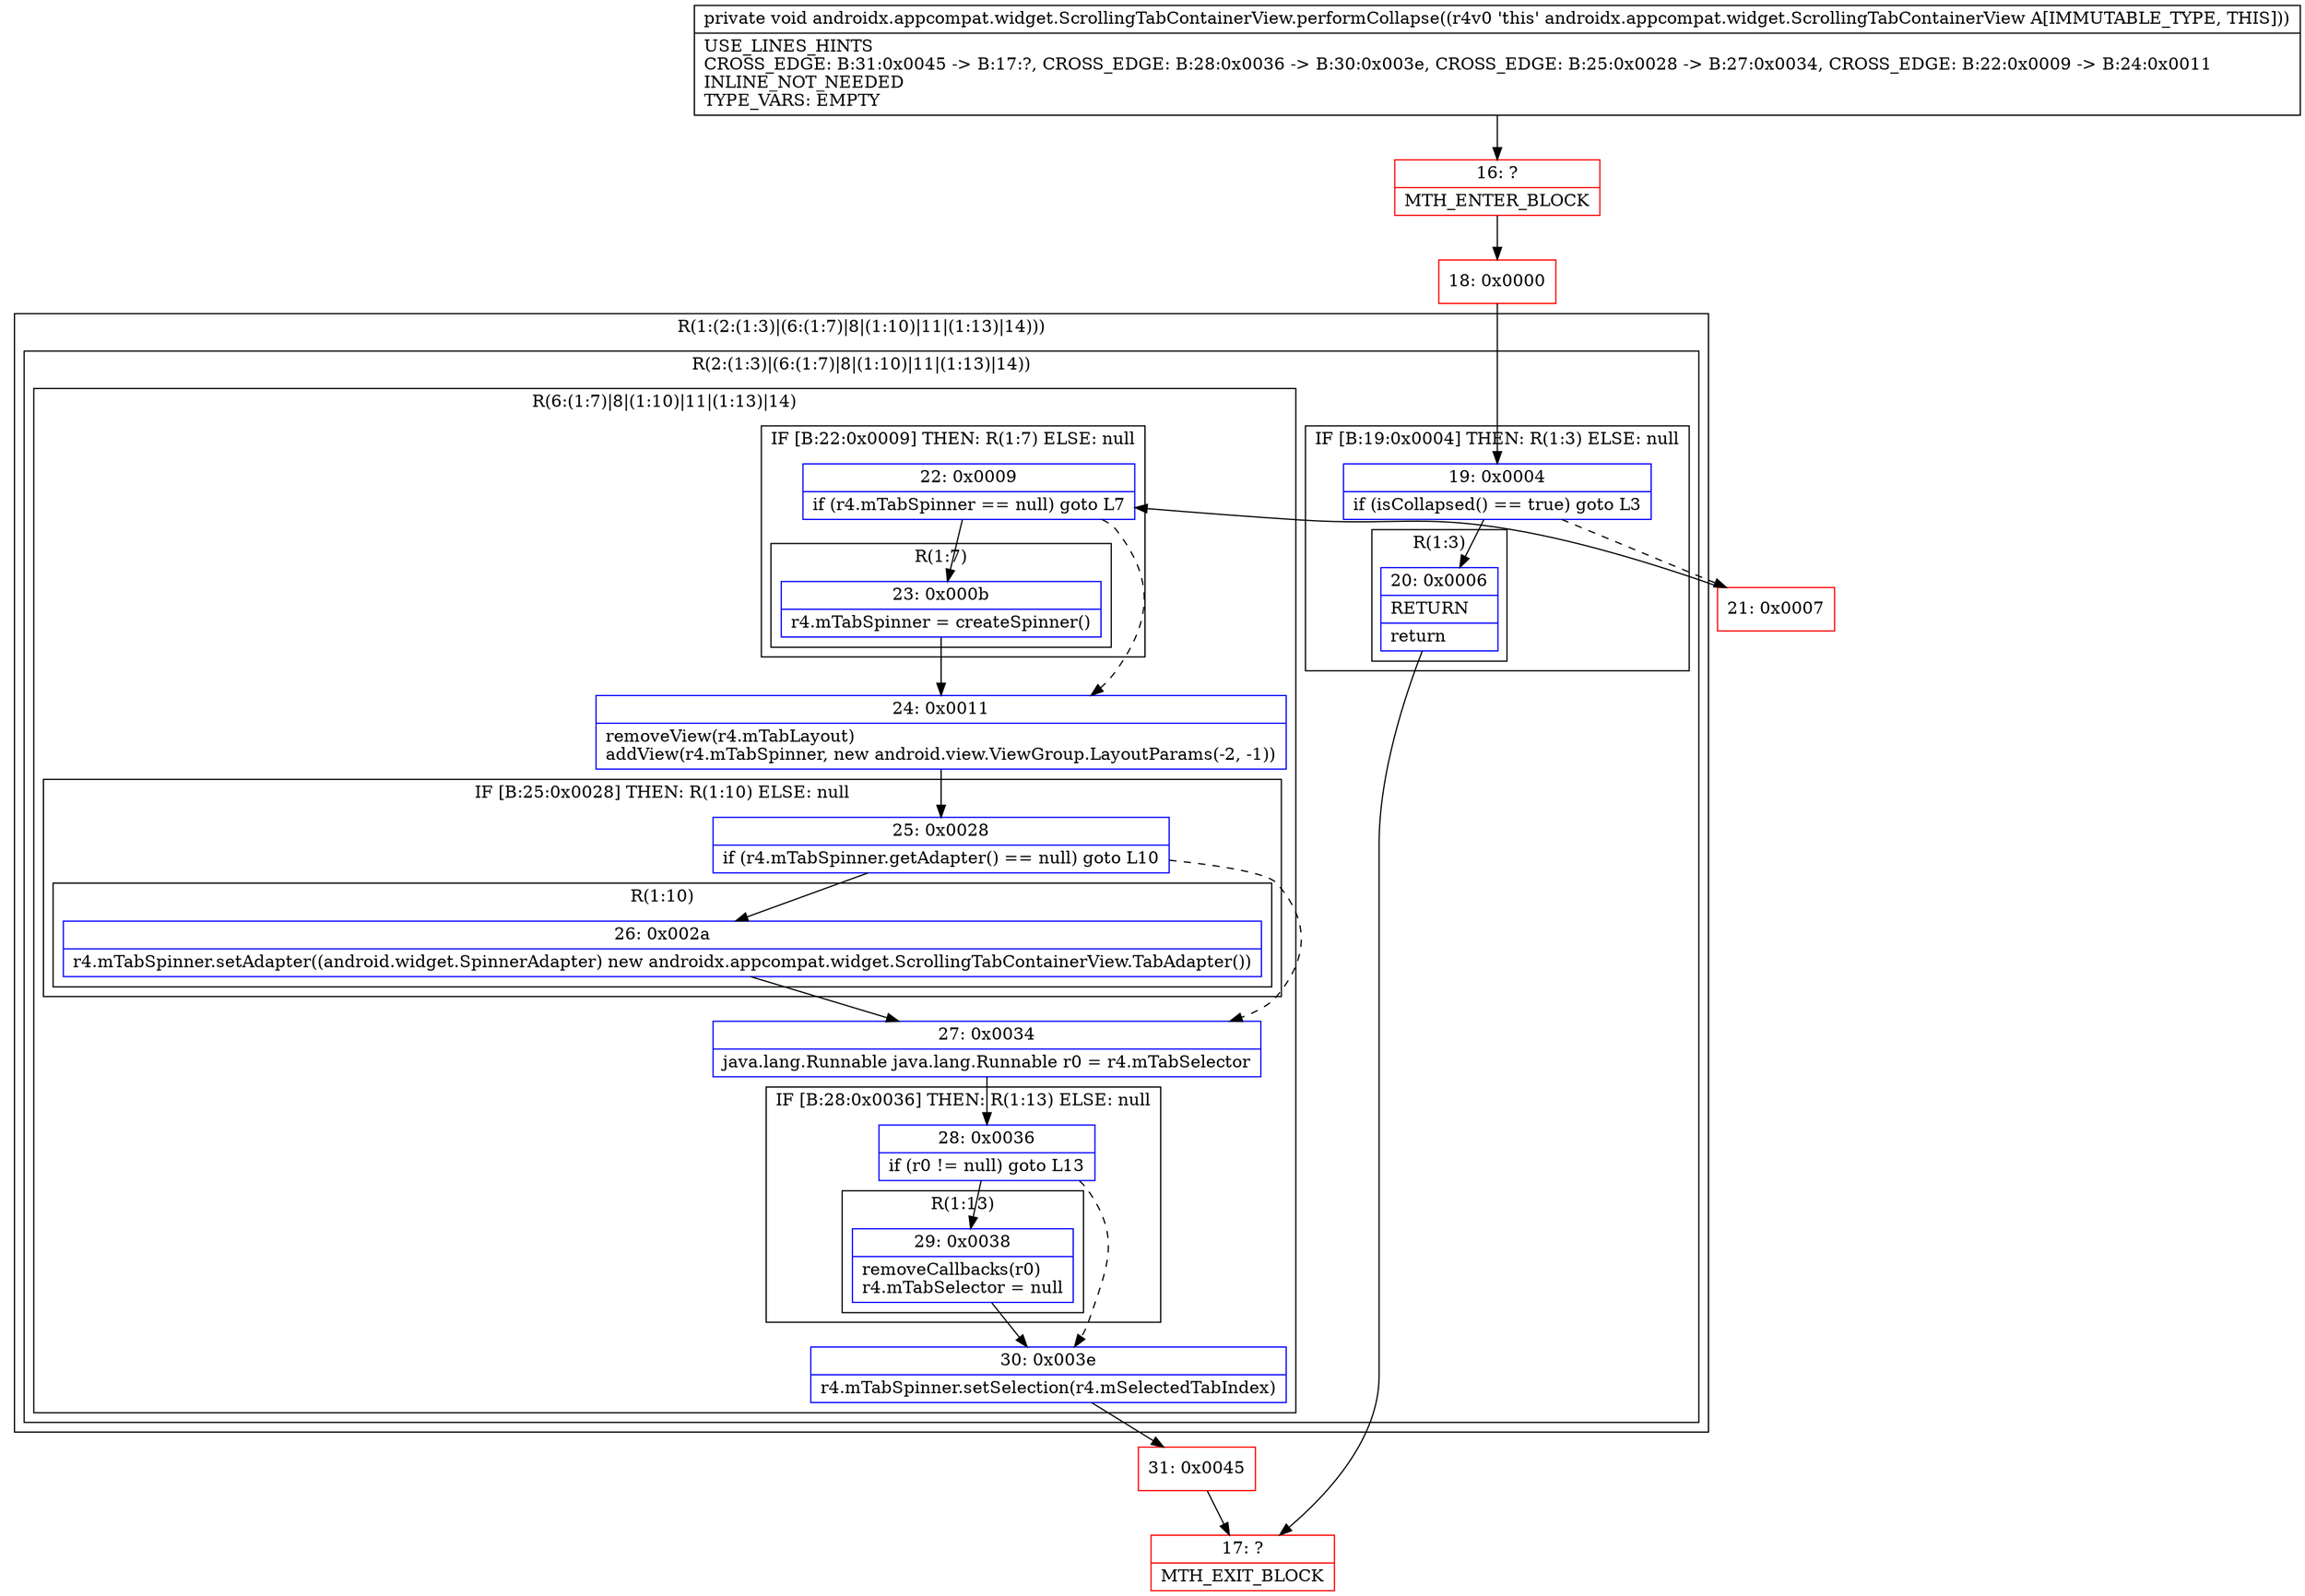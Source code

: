 digraph "CFG forandroidx.appcompat.widget.ScrollingTabContainerView.performCollapse()V" {
subgraph cluster_Region_83427466 {
label = "R(1:(2:(1:3)|(6:(1:7)|8|(1:10)|11|(1:13)|14)))";
node [shape=record,color=blue];
subgraph cluster_Region_1240653918 {
label = "R(2:(1:3)|(6:(1:7)|8|(1:10)|11|(1:13)|14))";
node [shape=record,color=blue];
subgraph cluster_IfRegion_647581437 {
label = "IF [B:19:0x0004] THEN: R(1:3) ELSE: null";
node [shape=record,color=blue];
Node_19 [shape=record,label="{19\:\ 0x0004|if (isCollapsed() == true) goto L3\l}"];
subgraph cluster_Region_1764927825 {
label = "R(1:3)";
node [shape=record,color=blue];
Node_20 [shape=record,label="{20\:\ 0x0006|RETURN\l|return\l}"];
}
}
subgraph cluster_Region_1835148742 {
label = "R(6:(1:7)|8|(1:10)|11|(1:13)|14)";
node [shape=record,color=blue];
subgraph cluster_IfRegion_620956077 {
label = "IF [B:22:0x0009] THEN: R(1:7) ELSE: null";
node [shape=record,color=blue];
Node_22 [shape=record,label="{22\:\ 0x0009|if (r4.mTabSpinner == null) goto L7\l}"];
subgraph cluster_Region_2066611523 {
label = "R(1:7)";
node [shape=record,color=blue];
Node_23 [shape=record,label="{23\:\ 0x000b|r4.mTabSpinner = createSpinner()\l}"];
}
}
Node_24 [shape=record,label="{24\:\ 0x0011|removeView(r4.mTabLayout)\laddView(r4.mTabSpinner, new android.view.ViewGroup.LayoutParams(\-2, \-1))\l}"];
subgraph cluster_IfRegion_389003901 {
label = "IF [B:25:0x0028] THEN: R(1:10) ELSE: null";
node [shape=record,color=blue];
Node_25 [shape=record,label="{25\:\ 0x0028|if (r4.mTabSpinner.getAdapter() == null) goto L10\l}"];
subgraph cluster_Region_1806430696 {
label = "R(1:10)";
node [shape=record,color=blue];
Node_26 [shape=record,label="{26\:\ 0x002a|r4.mTabSpinner.setAdapter((android.widget.SpinnerAdapter) new androidx.appcompat.widget.ScrollingTabContainerView.TabAdapter())\l}"];
}
}
Node_27 [shape=record,label="{27\:\ 0x0034|java.lang.Runnable java.lang.Runnable r0 = r4.mTabSelector\l}"];
subgraph cluster_IfRegion_1027558343 {
label = "IF [B:28:0x0036] THEN: R(1:13) ELSE: null";
node [shape=record,color=blue];
Node_28 [shape=record,label="{28\:\ 0x0036|if (r0 != null) goto L13\l}"];
subgraph cluster_Region_1081561871 {
label = "R(1:13)";
node [shape=record,color=blue];
Node_29 [shape=record,label="{29\:\ 0x0038|removeCallbacks(r0)\lr4.mTabSelector = null\l}"];
}
}
Node_30 [shape=record,label="{30\:\ 0x003e|r4.mTabSpinner.setSelection(r4.mSelectedTabIndex)\l}"];
}
}
}
Node_16 [shape=record,color=red,label="{16\:\ ?|MTH_ENTER_BLOCK\l}"];
Node_18 [shape=record,color=red,label="{18\:\ 0x0000}"];
Node_17 [shape=record,color=red,label="{17\:\ ?|MTH_EXIT_BLOCK\l}"];
Node_21 [shape=record,color=red,label="{21\:\ 0x0007}"];
Node_31 [shape=record,color=red,label="{31\:\ 0x0045}"];
MethodNode[shape=record,label="{private void androidx.appcompat.widget.ScrollingTabContainerView.performCollapse((r4v0 'this' androidx.appcompat.widget.ScrollingTabContainerView A[IMMUTABLE_TYPE, THIS]))  | USE_LINES_HINTS\lCROSS_EDGE: B:31:0x0045 \-\> B:17:?, CROSS_EDGE: B:28:0x0036 \-\> B:30:0x003e, CROSS_EDGE: B:25:0x0028 \-\> B:27:0x0034, CROSS_EDGE: B:22:0x0009 \-\> B:24:0x0011\lINLINE_NOT_NEEDED\lTYPE_VARS: EMPTY\l}"];
MethodNode -> Node_16;Node_19 -> Node_20;
Node_19 -> Node_21[style=dashed];
Node_20 -> Node_17;
Node_22 -> Node_23;
Node_22 -> Node_24[style=dashed];
Node_23 -> Node_24;
Node_24 -> Node_25;
Node_25 -> Node_26;
Node_25 -> Node_27[style=dashed];
Node_26 -> Node_27;
Node_27 -> Node_28;
Node_28 -> Node_29;
Node_28 -> Node_30[style=dashed];
Node_29 -> Node_30;
Node_30 -> Node_31;
Node_16 -> Node_18;
Node_18 -> Node_19;
Node_21 -> Node_22;
Node_31 -> Node_17;
}

